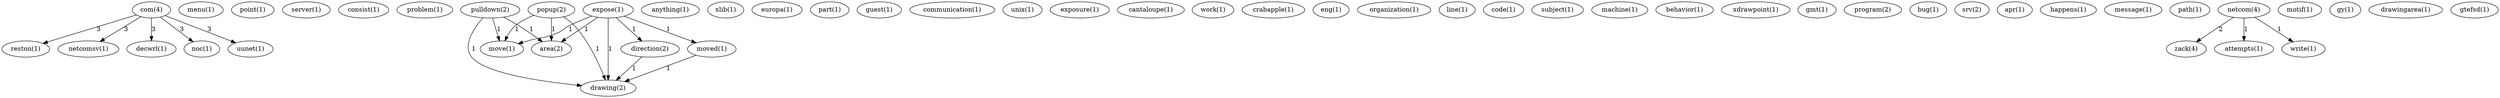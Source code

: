 digraph G {
  com [ label="com(4)" ];
  reston [ label="reston(1)" ];
  netcomsv [ label="netcomsv(1)" ];
  decwrl [ label="decwrl(1)" ];
  noc [ label="noc(1)" ];
  uunet [ label="uunet(1)" ];
  menu [ label="menu(1)" ];
  point [ label="point(1)" ];
  server [ label="server(1)" ];
  consist [ label="consist(1)" ];
  problem [ label="problem(1)" ];
  pulldown [ label="pulldown(2)" ];
  area [ label="area(2)" ];
  drawing [ label="drawing(2)" ];
  move [ label="move(1)" ];
  anything [ label="anything(1)" ];
  xlib [ label="xlib(1)" ];
  popup [ label="popup(2)" ];
  europa [ label="europa(1)" ];
  part [ label="part(1)" ];
  guest [ label="guest(1)" ];
  expose [ label="expose(1)" ];
  direction [ label="direction(2)" ];
  moved [ label="moved(1)" ];
  communication [ label="communication(1)" ];
  unix [ label="unix(1)" ];
  exposure [ label="exposure(1)" ];
  cantaloupe [ label="cantaloupe(1)" ];
  work [ label="work(1)" ];
  crabapple [ label="crabapple(1)" ];
  eng [ label="eng(1)" ];
  organization [ label="organization(1)" ];
  line [ label="line(1)" ];
  code [ label="code(1)" ];
  subject [ label="subject(1)" ];
  machine [ label="machine(1)" ];
  behavior [ label="behavior(1)" ];
  xdrawpoint [ label="xdrawpoint(1)" ];
  gmt [ label="gmt(1)" ];
  program [ label="program(2)" ];
  bug [ label="bug(1)" ];
  srv [ label="srv(2)" ];
  apr [ label="apr(1)" ];
  happens [ label="happens(1)" ];
  message [ label="message(1)" ];
  path [ label="path(1)" ];
  netcom [ label="netcom(4)" ];
  zack [ label="zack(4)" ];
  attempts [ label="attempts(1)" ];
  write [ label="write(1)" ];
  motif [ label="motif(1)" ];
  gy [ label="gy(1)" ];
  drawingarea [ label="drawingarea(1)" ];
  gtefsd [ label="gtefsd(1)" ];
  com -> reston [ label="3" ];
  com -> netcomsv [ label="3" ];
  com -> decwrl [ label="3" ];
  com -> noc [ label="3" ];
  com -> uunet [ label="3" ];
  pulldown -> area [ label="1" ];
  pulldown -> drawing [ label="1" ];
  pulldown -> move [ label="1" ];
  popup -> area [ label="1" ];
  popup -> drawing [ label="1" ];
  popup -> move [ label="1" ];
  expose -> area [ label="1" ];
  expose -> direction [ label="1" ];
  expose -> moved [ label="1" ];
  expose -> drawing [ label="1" ];
  expose -> move [ label="1" ];
  direction -> drawing [ label="1" ];
  moved -> drawing [ label="1" ];
  netcom -> zack [ label="2" ];
  netcom -> attempts [ label="1" ];
  netcom -> write [ label="1" ];
}
